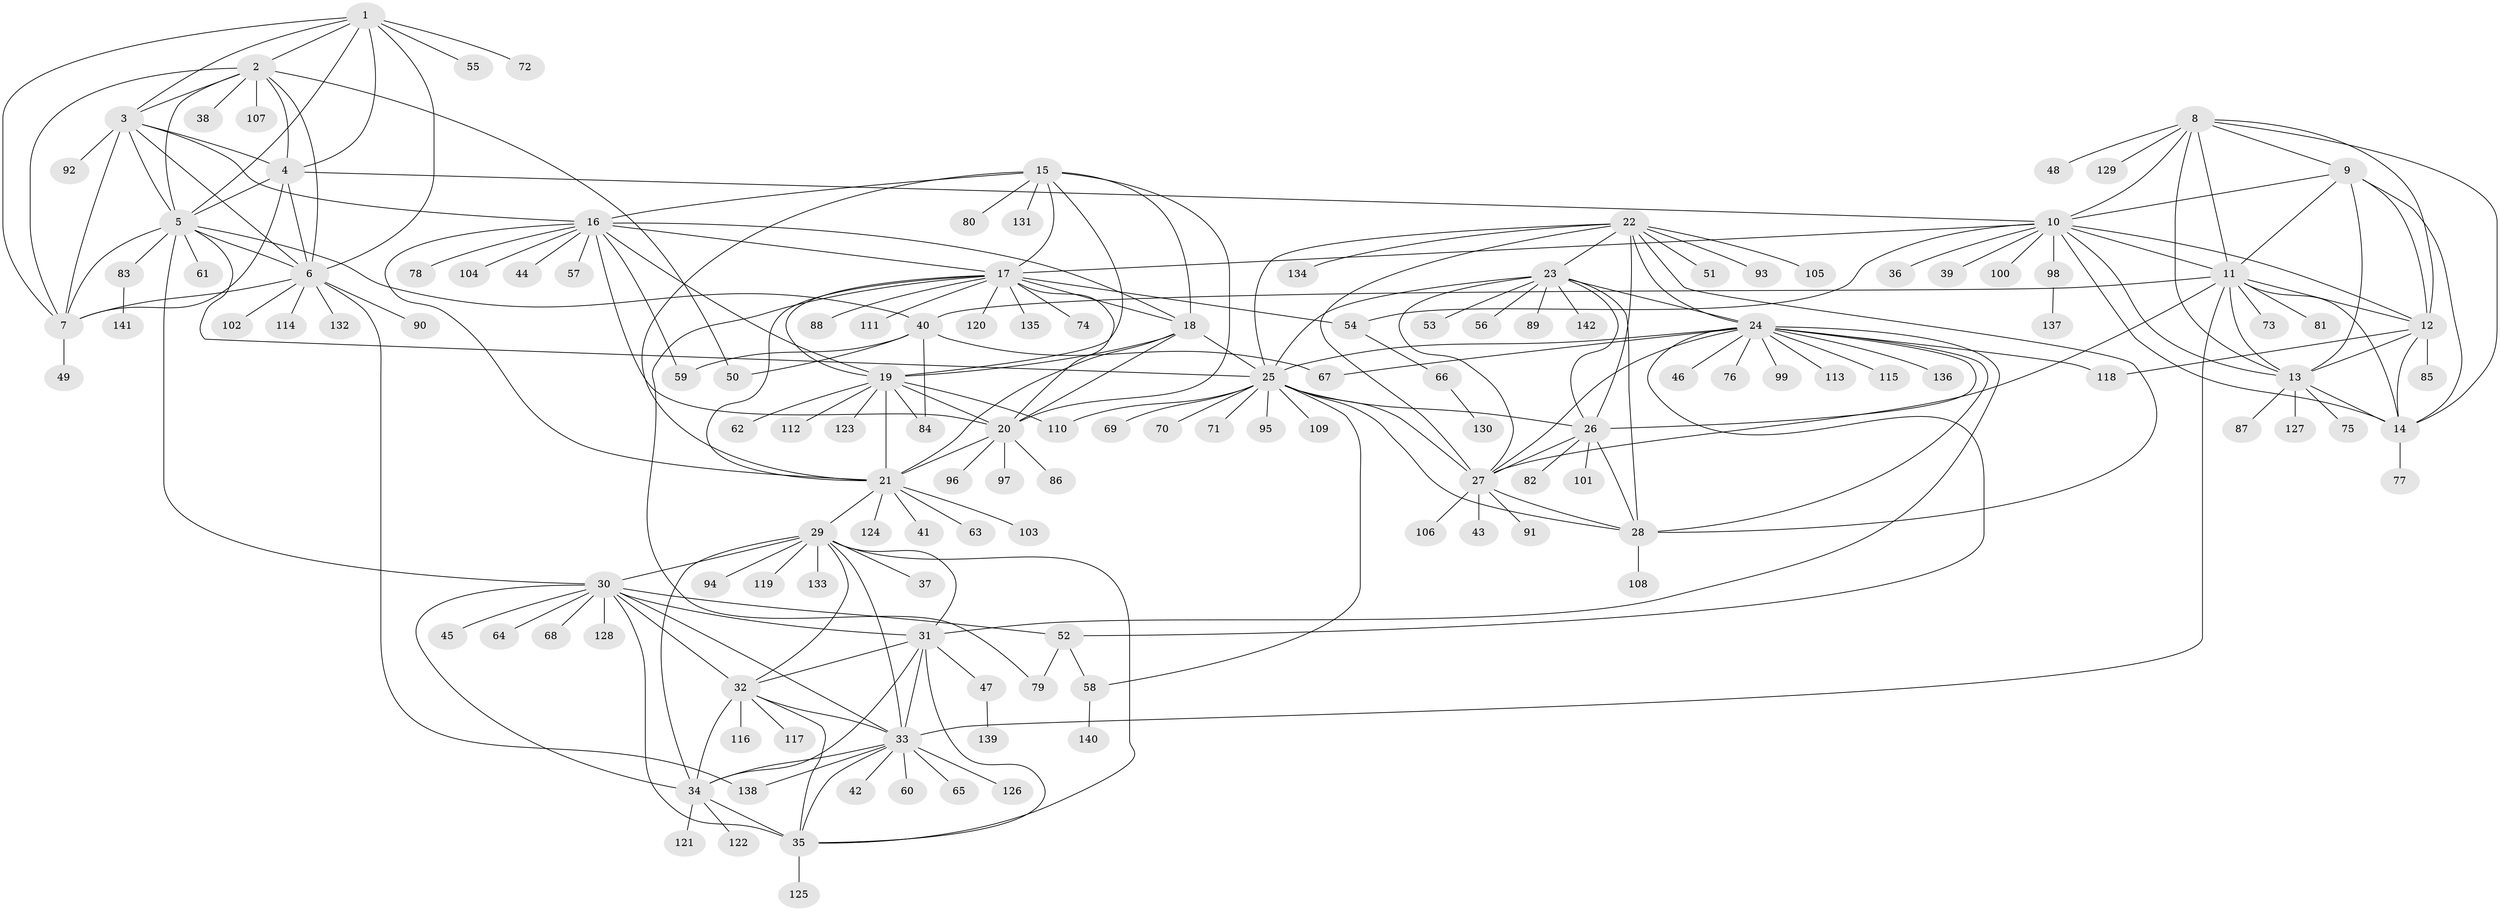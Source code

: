 // Generated by graph-tools (version 1.1) at 2025/37/03/09/25 02:37:41]
// undirected, 142 vertices, 234 edges
graph export_dot {
graph [start="1"]
  node [color=gray90,style=filled];
  1;
  2;
  3;
  4;
  5;
  6;
  7;
  8;
  9;
  10;
  11;
  12;
  13;
  14;
  15;
  16;
  17;
  18;
  19;
  20;
  21;
  22;
  23;
  24;
  25;
  26;
  27;
  28;
  29;
  30;
  31;
  32;
  33;
  34;
  35;
  36;
  37;
  38;
  39;
  40;
  41;
  42;
  43;
  44;
  45;
  46;
  47;
  48;
  49;
  50;
  51;
  52;
  53;
  54;
  55;
  56;
  57;
  58;
  59;
  60;
  61;
  62;
  63;
  64;
  65;
  66;
  67;
  68;
  69;
  70;
  71;
  72;
  73;
  74;
  75;
  76;
  77;
  78;
  79;
  80;
  81;
  82;
  83;
  84;
  85;
  86;
  87;
  88;
  89;
  90;
  91;
  92;
  93;
  94;
  95;
  96;
  97;
  98;
  99;
  100;
  101;
  102;
  103;
  104;
  105;
  106;
  107;
  108;
  109;
  110;
  111;
  112;
  113;
  114;
  115;
  116;
  117;
  118;
  119;
  120;
  121;
  122;
  123;
  124;
  125;
  126;
  127;
  128;
  129;
  130;
  131;
  132;
  133;
  134;
  135;
  136;
  137;
  138;
  139;
  140;
  141;
  142;
  1 -- 2;
  1 -- 3;
  1 -- 4;
  1 -- 5;
  1 -- 6;
  1 -- 7;
  1 -- 55;
  1 -- 72;
  2 -- 3;
  2 -- 4;
  2 -- 5;
  2 -- 6;
  2 -- 7;
  2 -- 38;
  2 -- 50;
  2 -- 107;
  3 -- 4;
  3 -- 5;
  3 -- 6;
  3 -- 7;
  3 -- 16;
  3 -- 92;
  4 -- 5;
  4 -- 6;
  4 -- 7;
  4 -- 10;
  5 -- 6;
  5 -- 7;
  5 -- 25;
  5 -- 30;
  5 -- 40;
  5 -- 61;
  5 -- 83;
  6 -- 7;
  6 -- 90;
  6 -- 102;
  6 -- 114;
  6 -- 132;
  6 -- 138;
  7 -- 49;
  8 -- 9;
  8 -- 10;
  8 -- 11;
  8 -- 12;
  8 -- 13;
  8 -- 14;
  8 -- 48;
  8 -- 129;
  9 -- 10;
  9 -- 11;
  9 -- 12;
  9 -- 13;
  9 -- 14;
  10 -- 11;
  10 -- 12;
  10 -- 13;
  10 -- 14;
  10 -- 17;
  10 -- 36;
  10 -- 39;
  10 -- 54;
  10 -- 98;
  10 -- 100;
  11 -- 12;
  11 -- 13;
  11 -- 14;
  11 -- 27;
  11 -- 33;
  11 -- 40;
  11 -- 73;
  11 -- 81;
  12 -- 13;
  12 -- 14;
  12 -- 85;
  12 -- 118;
  13 -- 14;
  13 -- 75;
  13 -- 87;
  13 -- 127;
  14 -- 77;
  15 -- 16;
  15 -- 17;
  15 -- 18;
  15 -- 19;
  15 -- 20;
  15 -- 21;
  15 -- 80;
  15 -- 131;
  16 -- 17;
  16 -- 18;
  16 -- 19;
  16 -- 20;
  16 -- 21;
  16 -- 44;
  16 -- 57;
  16 -- 59;
  16 -- 78;
  16 -- 104;
  17 -- 18;
  17 -- 19;
  17 -- 20;
  17 -- 21;
  17 -- 54;
  17 -- 74;
  17 -- 79;
  17 -- 88;
  17 -- 111;
  17 -- 120;
  17 -- 135;
  18 -- 19;
  18 -- 20;
  18 -- 21;
  18 -- 25;
  19 -- 20;
  19 -- 21;
  19 -- 62;
  19 -- 84;
  19 -- 110;
  19 -- 112;
  19 -- 123;
  20 -- 21;
  20 -- 86;
  20 -- 96;
  20 -- 97;
  21 -- 29;
  21 -- 41;
  21 -- 63;
  21 -- 103;
  21 -- 124;
  22 -- 23;
  22 -- 24;
  22 -- 25;
  22 -- 26;
  22 -- 27;
  22 -- 28;
  22 -- 51;
  22 -- 93;
  22 -- 105;
  22 -- 134;
  23 -- 24;
  23 -- 25;
  23 -- 26;
  23 -- 27;
  23 -- 28;
  23 -- 53;
  23 -- 56;
  23 -- 89;
  23 -- 142;
  24 -- 25;
  24 -- 26;
  24 -- 27;
  24 -- 28;
  24 -- 31;
  24 -- 46;
  24 -- 52;
  24 -- 67;
  24 -- 76;
  24 -- 99;
  24 -- 113;
  24 -- 115;
  24 -- 118;
  24 -- 136;
  25 -- 26;
  25 -- 27;
  25 -- 28;
  25 -- 58;
  25 -- 69;
  25 -- 70;
  25 -- 71;
  25 -- 95;
  25 -- 109;
  25 -- 110;
  26 -- 27;
  26 -- 28;
  26 -- 82;
  26 -- 101;
  27 -- 28;
  27 -- 43;
  27 -- 91;
  27 -- 106;
  28 -- 108;
  29 -- 30;
  29 -- 31;
  29 -- 32;
  29 -- 33;
  29 -- 34;
  29 -- 35;
  29 -- 37;
  29 -- 94;
  29 -- 119;
  29 -- 133;
  30 -- 31;
  30 -- 32;
  30 -- 33;
  30 -- 34;
  30 -- 35;
  30 -- 45;
  30 -- 52;
  30 -- 64;
  30 -- 68;
  30 -- 128;
  31 -- 32;
  31 -- 33;
  31 -- 34;
  31 -- 35;
  31 -- 47;
  32 -- 33;
  32 -- 34;
  32 -- 35;
  32 -- 116;
  32 -- 117;
  33 -- 34;
  33 -- 35;
  33 -- 42;
  33 -- 60;
  33 -- 65;
  33 -- 126;
  33 -- 138;
  34 -- 35;
  34 -- 121;
  34 -- 122;
  35 -- 125;
  40 -- 50;
  40 -- 59;
  40 -- 67;
  40 -- 84;
  47 -- 139;
  52 -- 58;
  52 -- 79;
  54 -- 66;
  58 -- 140;
  66 -- 130;
  83 -- 141;
  98 -- 137;
}
